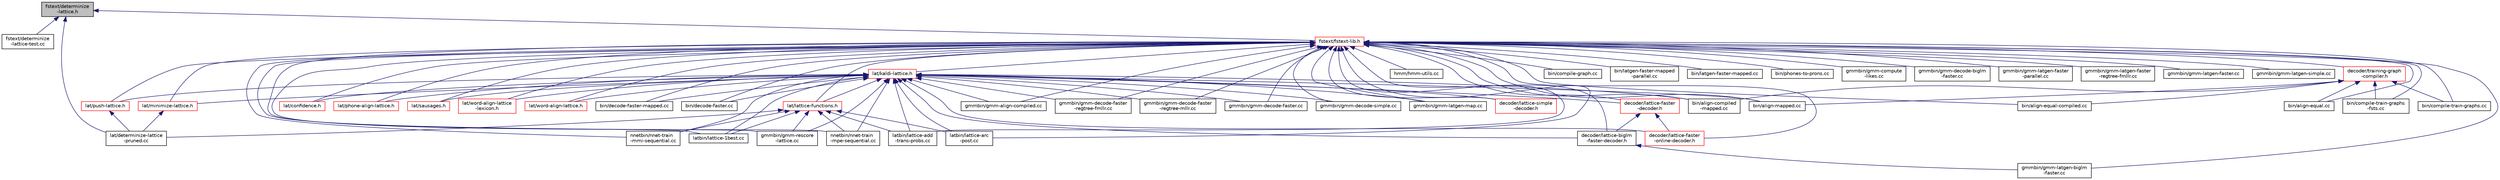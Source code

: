 digraph "fstext/determinize-lattice.h"
{
  edge [fontname="Helvetica",fontsize="10",labelfontname="Helvetica",labelfontsize="10"];
  node [fontname="Helvetica",fontsize="10",shape=record];
  Node33 [label="fstext/determinize\l-lattice.h",height=0.2,width=0.4,color="black", fillcolor="grey75", style="filled", fontcolor="black"];
  Node33 -> Node34 [dir="back",color="midnightblue",fontsize="10",style="solid",fontname="Helvetica"];
  Node34 [label="fstext/determinize\l-lattice-test.cc",height=0.2,width=0.4,color="black", fillcolor="white", style="filled",URL="$determinize-lattice-test_8cc.html"];
  Node33 -> Node35 [dir="back",color="midnightblue",fontsize="10",style="solid",fontname="Helvetica"];
  Node35 [label="fstext/fstext-lib.h",height=0.2,width=0.4,color="red", fillcolor="white", style="filled",URL="$fstext-lib_8h.html"];
  Node35 -> Node36 [dir="back",color="midnightblue",fontsize="10",style="solid",fontname="Helvetica"];
  Node36 [label="lat/kaldi-lattice.h",height=0.2,width=0.4,color="red", fillcolor="white", style="filled",URL="$kaldi-lattice_8h.html"];
  Node36 -> Node93 [dir="back",color="midnightblue",fontsize="10",style="solid",fontname="Helvetica"];
  Node93 [label="decoder/lattice-faster\l-decoder.h",height=0.2,width=0.4,color="red", fillcolor="white", style="filled",URL="$lattice-faster-decoder_8h.html"];
  Node93 -> Node112 [dir="back",color="midnightblue",fontsize="10",style="solid",fontname="Helvetica"];
  Node112 [label="decoder/lattice-biglm\l-faster-decoder.h",height=0.2,width=0.4,color="black", fillcolor="white", style="filled",URL="$lattice-biglm-faster-decoder_8h.html"];
  Node112 -> Node113 [dir="back",color="midnightblue",fontsize="10",style="solid",fontname="Helvetica"];
  Node113 [label="gmmbin/gmm-latgen-biglm\l-faster.cc",height=0.2,width=0.4,color="black", fillcolor="white", style="filled",URL="$gmm-latgen-biglm-faster_8cc.html"];
  Node93 -> Node115 [dir="back",color="midnightblue",fontsize="10",style="solid",fontname="Helvetica"];
  Node115 [label="decoder/lattice-faster\l-online-decoder.h",height=0.2,width=0.4,color="red", fillcolor="white", style="filled",URL="$lattice-faster-online-decoder_8h.html"];
  Node36 -> Node117 [dir="back",color="midnightblue",fontsize="10",style="solid",fontname="Helvetica"];
  Node117 [label="decoder/lattice-simple\l-decoder.h",height=0.2,width=0.4,color="red", fillcolor="white", style="filled",URL="$lattice-simple-decoder_8h.html"];
  Node36 -> Node126 [dir="back",color="midnightblue",fontsize="10",style="solid",fontname="Helvetica"];
  Node126 [label="lat/lattice-functions.h",height=0.2,width=0.4,color="red", fillcolor="white", style="filled",URL="$lattice-functions_8h.html"];
  Node126 -> Node121 [dir="back",color="midnightblue",fontsize="10",style="solid",fontname="Helvetica"];
  Node121 [label="lat/determinize-lattice\l-pruned.cc",height=0.2,width=0.4,color="black", fillcolor="white", style="filled",URL="$determinize-lattice-pruned_8cc.html"];
  Node126 -> Node129 [dir="back",color="midnightblue",fontsize="10",style="solid",fontname="Helvetica"];
  Node129 [label="gmmbin/gmm-rescore\l-lattice.cc",height=0.2,width=0.4,color="black", fillcolor="white", style="filled",URL="$gmm-rescore-lattice_8cc.html"];
  Node126 -> Node90 [dir="back",color="midnightblue",fontsize="10",style="solid",fontname="Helvetica"];
  Node90 [label="nnetbin/nnet-train\l-mmi-sequential.cc",height=0.2,width=0.4,color="black", fillcolor="white", style="filled",URL="$nnet-train-mmi-sequential_8cc.html"];
  Node126 -> Node91 [dir="back",color="midnightblue",fontsize="10",style="solid",fontname="Helvetica"];
  Node91 [label="nnetbin/nnet-train\l-mpe-sequential.cc",height=0.2,width=0.4,color="black", fillcolor="white", style="filled",URL="$nnet-train-mpe-sequential_8cc.html"];
  Node126 -> Node130 [dir="back",color="midnightblue",fontsize="10",style="solid",fontname="Helvetica"];
  Node130 [label="latbin/lattice-1best.cc",height=0.2,width=0.4,color="black", fillcolor="white", style="filled",URL="$lattice-1best_8cc.html"];
  Node126 -> Node71 [dir="back",color="midnightblue",fontsize="10",style="solid",fontname="Helvetica"];
  Node71 [label="latbin/lattice-add\l-trans-probs.cc",height=0.2,width=0.4,color="black", fillcolor="white", style="filled",URL="$lattice-add-trans-probs_8cc.html"];
  Node126 -> Node135 [dir="back",color="midnightblue",fontsize="10",style="solid",fontname="Helvetica"];
  Node135 [label="latbin/lattice-arc\l-post.cc",height=0.2,width=0.4,color="black", fillcolor="white", style="filled",URL="$lattice-arc-post_8cc.html"];
  Node36 -> Node112 [dir="back",color="midnightblue",fontsize="10",style="solid",fontname="Helvetica"];
  Node36 -> Node115 [dir="back",color="midnightblue",fontsize="10",style="solid",fontname="Helvetica"];
  Node36 -> Node181 [dir="back",color="midnightblue",fontsize="10",style="solid",fontname="Helvetica"];
  Node181 [label="lat/confidence.h",height=0.2,width=0.4,color="red", fillcolor="white", style="filled",URL="$confidence_8h.html"];
  Node36 -> Node182 [dir="back",color="midnightblue",fontsize="10",style="solid",fontname="Helvetica"];
  Node182 [label="lat/minimize-lattice.h",height=0.2,width=0.4,color="red", fillcolor="white", style="filled",URL="$minimize-lattice_8h.html"];
  Node182 -> Node121 [dir="back",color="midnightblue",fontsize="10",style="solid",fontname="Helvetica"];
  Node36 -> Node186 [dir="back",color="midnightblue",fontsize="10",style="solid",fontname="Helvetica"];
  Node186 [label="lat/push-lattice.h",height=0.2,width=0.4,color="red", fillcolor="white", style="filled",URL="$push-lattice_8h.html"];
  Node186 -> Node121 [dir="back",color="midnightblue",fontsize="10",style="solid",fontname="Helvetica"];
  Node36 -> Node192 [dir="back",color="midnightblue",fontsize="10",style="solid",fontname="Helvetica"];
  Node192 [label="lat/phone-align-lattice.h",height=0.2,width=0.4,color="red", fillcolor="white", style="filled",URL="$phone-align-lattice_8h.html"];
  Node36 -> Node194 [dir="back",color="midnightblue",fontsize="10",style="solid",fontname="Helvetica"];
  Node194 [label="lat/sausages.h",height=0.2,width=0.4,color="red", fillcolor="white", style="filled",URL="$sausages_8h.html"];
  Node36 -> Node197 [dir="back",color="midnightblue",fontsize="10",style="solid",fontname="Helvetica"];
  Node197 [label="lat/word-align-lattice\l-lexicon.h",height=0.2,width=0.4,color="red", fillcolor="white", style="filled",URL="$word-align-lattice-lexicon_8h.html"];
  Node36 -> Node198 [dir="back",color="midnightblue",fontsize="10",style="solid",fontname="Helvetica"];
  Node198 [label="lat/word-align-lattice.h",height=0.2,width=0.4,color="red", fillcolor="white", style="filled",URL="$word-align-lattice_8h.html"];
  Node36 -> Node55 [dir="back",color="midnightblue",fontsize="10",style="solid",fontname="Helvetica"];
  Node55 [label="bin/align-compiled\l-mapped.cc",height=0.2,width=0.4,color="black", fillcolor="white", style="filled",URL="$align-compiled-mapped_8cc.html"];
  Node36 -> Node95 [dir="back",color="midnightblue",fontsize="10",style="solid",fontname="Helvetica"];
  Node95 [label="bin/align-mapped.cc",height=0.2,width=0.4,color="black", fillcolor="white", style="filled",URL="$align-mapped_8cc.html"];
  Node36 -> Node85 [dir="back",color="midnightblue",fontsize="10",style="solid",fontname="Helvetica"];
  Node85 [label="bin/decode-faster-mapped.cc",height=0.2,width=0.4,color="black", fillcolor="white", style="filled",URL="$decode-faster-mapped_8cc.html"];
  Node36 -> Node86 [dir="back",color="midnightblue",fontsize="10",style="solid",fontname="Helvetica"];
  Node86 [label="bin/decode-faster.cc",height=0.2,width=0.4,color="black", fillcolor="white", style="filled",URL="$decode-faster_8cc.html"];
  Node36 -> Node70 [dir="back",color="midnightblue",fontsize="10",style="solid",fontname="Helvetica"];
  Node70 [label="gmmbin/gmm-align-compiled.cc",height=0.2,width=0.4,color="black", fillcolor="white", style="filled",URL="$gmm-align-compiled_8cc.html"];
  Node36 -> Node87 [dir="back",color="midnightblue",fontsize="10",style="solid",fontname="Helvetica"];
  Node87 [label="gmmbin/gmm-decode-faster\l-regtree-fmllr.cc",height=0.2,width=0.4,color="black", fillcolor="white", style="filled",URL="$gmm-decode-faster-regtree-fmllr_8cc.html"];
  Node36 -> Node88 [dir="back",color="midnightblue",fontsize="10",style="solid",fontname="Helvetica"];
  Node88 [label="gmmbin/gmm-decode-faster\l-regtree-mllr.cc",height=0.2,width=0.4,color="black", fillcolor="white", style="filled",URL="$gmm-decode-faster-regtree-mllr_8cc.html"];
  Node36 -> Node89 [dir="back",color="midnightblue",fontsize="10",style="solid",fontname="Helvetica"];
  Node89 [label="gmmbin/gmm-decode-faster.cc",height=0.2,width=0.4,color="black", fillcolor="white", style="filled",URL="$gmm-decode-faster_8cc.html"];
  Node36 -> Node179 [dir="back",color="midnightblue",fontsize="10",style="solid",fontname="Helvetica"];
  Node179 [label="gmmbin/gmm-decode-simple.cc",height=0.2,width=0.4,color="black", fillcolor="white", style="filled",URL="$gmm-decode-simple_8cc.html"];
  Node36 -> Node102 [dir="back",color="midnightblue",fontsize="10",style="solid",fontname="Helvetica"];
  Node102 [label="gmmbin/gmm-latgen-map.cc",height=0.2,width=0.4,color="black", fillcolor="white", style="filled",URL="$gmm-latgen-map_8cc.html"];
  Node36 -> Node129 [dir="back",color="midnightblue",fontsize="10",style="solid",fontname="Helvetica"];
  Node36 -> Node90 [dir="back",color="midnightblue",fontsize="10",style="solid",fontname="Helvetica"];
  Node36 -> Node91 [dir="back",color="midnightblue",fontsize="10",style="solid",fontname="Helvetica"];
  Node36 -> Node130 [dir="back",color="midnightblue",fontsize="10",style="solid",fontname="Helvetica"];
  Node36 -> Node71 [dir="back",color="midnightblue",fontsize="10",style="solid",fontname="Helvetica"];
  Node36 -> Node135 [dir="back",color="midnightblue",fontsize="10",style="solid",fontname="Helvetica"];
  Node35 -> Node46 [dir="back",color="midnightblue",fontsize="10",style="solid",fontname="Helvetica"];
  Node46 [label="hmm/hmm-utils.cc",height=0.2,width=0.4,color="black", fillcolor="white", style="filled",URL="$hmm-utils_8cc.html"];
  Node35 -> Node93 [dir="back",color="midnightblue",fontsize="10",style="solid",fontname="Helvetica"];
  Node35 -> Node117 [dir="back",color="midnightblue",fontsize="10",style="solid",fontname="Helvetica"];
  Node35 -> Node126 [dir="back",color="midnightblue",fontsize="10",style="solid",fontname="Helvetica"];
  Node35 -> Node112 [dir="back",color="midnightblue",fontsize="10",style="solid",fontname="Helvetica"];
  Node35 -> Node115 [dir="back",color="midnightblue",fontsize="10",style="solid",fontname="Helvetica"];
  Node35 -> Node283 [dir="back",color="midnightblue",fontsize="10",style="solid",fontname="Helvetica"];
  Node283 [label="decoder/training-graph\l-compiler.h",height=0.2,width=0.4,color="red", fillcolor="white", style="filled",URL="$training-graph-compiler_8h.html"];
  Node283 -> Node55 [dir="back",color="midnightblue",fontsize="10",style="solid",fontname="Helvetica"];
  Node283 -> Node284 [dir="back",color="midnightblue",fontsize="10",style="solid",fontname="Helvetica"];
  Node284 [label="bin/align-equal-compiled.cc",height=0.2,width=0.4,color="black", fillcolor="white", style="filled",URL="$align-equal-compiled_8cc.html"];
  Node283 -> Node285 [dir="back",color="midnightblue",fontsize="10",style="solid",fontname="Helvetica"];
  Node285 [label="bin/align-equal.cc",height=0.2,width=0.4,color="black", fillcolor="white", style="filled",URL="$align-equal_8cc.html"];
  Node283 -> Node95 [dir="back",color="midnightblue",fontsize="10",style="solid",fontname="Helvetica"];
  Node283 -> Node286 [dir="back",color="midnightblue",fontsize="10",style="solid",fontname="Helvetica"];
  Node286 [label="bin/compile-train-graphs\l-fsts.cc",height=0.2,width=0.4,color="black", fillcolor="white", style="filled",URL="$compile-train-graphs-fsts_8cc.html"];
  Node283 -> Node287 [dir="back",color="midnightblue",fontsize="10",style="solid",fontname="Helvetica"];
  Node287 [label="bin/compile-train-graphs.cc",height=0.2,width=0.4,color="black", fillcolor="white", style="filled",URL="$compile-train-graphs_8cc.html"];
  Node35 -> Node181 [dir="back",color="midnightblue",fontsize="10",style="solid",fontname="Helvetica"];
  Node35 -> Node182 [dir="back",color="midnightblue",fontsize="10",style="solid",fontname="Helvetica"];
  Node35 -> Node186 [dir="back",color="midnightblue",fontsize="10",style="solid",fontname="Helvetica"];
  Node35 -> Node192 [dir="back",color="midnightblue",fontsize="10",style="solid",fontname="Helvetica"];
  Node35 -> Node194 [dir="back",color="midnightblue",fontsize="10",style="solid",fontname="Helvetica"];
  Node35 -> Node197 [dir="back",color="midnightblue",fontsize="10",style="solid",fontname="Helvetica"];
  Node35 -> Node198 [dir="back",color="midnightblue",fontsize="10",style="solid",fontname="Helvetica"];
  Node35 -> Node55 [dir="back",color="midnightblue",fontsize="10",style="solid",fontname="Helvetica"];
  Node35 -> Node284 [dir="back",color="midnightblue",fontsize="10",style="solid",fontname="Helvetica"];
  Node35 -> Node285 [dir="back",color="midnightblue",fontsize="10",style="solid",fontname="Helvetica"];
  Node35 -> Node95 [dir="back",color="midnightblue",fontsize="10",style="solid",fontname="Helvetica"];
  Node35 -> Node57 [dir="back",color="midnightblue",fontsize="10",style="solid",fontname="Helvetica"];
  Node57 [label="bin/compile-graph.cc",height=0.2,width=0.4,color="black", fillcolor="white", style="filled",URL="$compile-graph_8cc.html"];
  Node35 -> Node286 [dir="back",color="midnightblue",fontsize="10",style="solid",fontname="Helvetica"];
  Node35 -> Node287 [dir="back",color="midnightblue",fontsize="10",style="solid",fontname="Helvetica"];
  Node35 -> Node85 [dir="back",color="midnightblue",fontsize="10",style="solid",fontname="Helvetica"];
  Node35 -> Node86 [dir="back",color="midnightblue",fontsize="10",style="solid",fontname="Helvetica"];
  Node35 -> Node96 [dir="back",color="midnightblue",fontsize="10",style="solid",fontname="Helvetica"];
  Node96 [label="bin/latgen-faster-mapped\l-parallel.cc",height=0.2,width=0.4,color="black", fillcolor="white", style="filled",URL="$latgen-faster-mapped-parallel_8cc.html"];
  Node35 -> Node97 [dir="back",color="midnightblue",fontsize="10",style="solid",fontname="Helvetica"];
  Node97 [label="bin/latgen-faster-mapped.cc",height=0.2,width=0.4,color="black", fillcolor="white", style="filled",URL="$latgen-faster-mapped_8cc.html"];
  Node35 -> Node64 [dir="back",color="midnightblue",fontsize="10",style="solid",fontname="Helvetica"];
  Node64 [label="bin/phones-to-prons.cc",height=0.2,width=0.4,color="black", fillcolor="white", style="filled",URL="$phones-to-prons_8cc.html"];
  Node35 -> Node70 [dir="back",color="midnightblue",fontsize="10",style="solid",fontname="Helvetica"];
  Node35 -> Node288 [dir="back",color="midnightblue",fontsize="10",style="solid",fontname="Helvetica"];
  Node288 [label="gmmbin/gmm-compute\l-likes.cc",height=0.2,width=0.4,color="black", fillcolor="white", style="filled",URL="$gmm-compute-likes_8cc.html"];
  Node35 -> Node81 [dir="back",color="midnightblue",fontsize="10",style="solid",fontname="Helvetica"];
  Node81 [label="gmmbin/gmm-decode-biglm\l-faster.cc",height=0.2,width=0.4,color="black", fillcolor="white", style="filled",URL="$gmm-decode-biglm-faster_8cc.html"];
  Node35 -> Node87 [dir="back",color="midnightblue",fontsize="10",style="solid",fontname="Helvetica"];
  Node35 -> Node88 [dir="back",color="midnightblue",fontsize="10",style="solid",fontname="Helvetica"];
  Node35 -> Node89 [dir="back",color="midnightblue",fontsize="10",style="solid",fontname="Helvetica"];
  Node35 -> Node179 [dir="back",color="midnightblue",fontsize="10",style="solid",fontname="Helvetica"];
  Node35 -> Node113 [dir="back",color="midnightblue",fontsize="10",style="solid",fontname="Helvetica"];
  Node35 -> Node99 [dir="back",color="midnightblue",fontsize="10",style="solid",fontname="Helvetica"];
  Node99 [label="gmmbin/gmm-latgen-faster\l-parallel.cc",height=0.2,width=0.4,color="black", fillcolor="white", style="filled",URL="$gmm-latgen-faster-parallel_8cc.html"];
  Node35 -> Node100 [dir="back",color="midnightblue",fontsize="10",style="solid",fontname="Helvetica"];
  Node100 [label="gmmbin/gmm-latgen-faster\l-regtree-fmllr.cc",height=0.2,width=0.4,color="black", fillcolor="white", style="filled",URL="$gmm-latgen-faster-regtree-fmllr_8cc.html"];
  Node35 -> Node101 [dir="back",color="midnightblue",fontsize="10",style="solid",fontname="Helvetica"];
  Node101 [label="gmmbin/gmm-latgen-faster.cc",height=0.2,width=0.4,color="black", fillcolor="white", style="filled",URL="$gmm-latgen-faster_8cc.html"];
  Node35 -> Node102 [dir="back",color="midnightblue",fontsize="10",style="solid",fontname="Helvetica"];
  Node35 -> Node103 [dir="back",color="midnightblue",fontsize="10",style="solid",fontname="Helvetica"];
  Node103 [label="gmmbin/gmm-latgen-simple.cc",height=0.2,width=0.4,color="black", fillcolor="white", style="filled",URL="$gmm-latgen-simple_8cc.html"];
  Node35 -> Node129 [dir="back",color="midnightblue",fontsize="10",style="solid",fontname="Helvetica"];
  Node35 -> Node90 [dir="back",color="midnightblue",fontsize="10",style="solid",fontname="Helvetica"];
  Node35 -> Node91 [dir="back",color="midnightblue",fontsize="10",style="solid",fontname="Helvetica"];
  Node35 -> Node130 [dir="back",color="midnightblue",fontsize="10",style="solid",fontname="Helvetica"];
  Node35 -> Node71 [dir="back",color="midnightblue",fontsize="10",style="solid",fontname="Helvetica"];
  Node35 -> Node135 [dir="back",color="midnightblue",fontsize="10",style="solid",fontname="Helvetica"];
  Node33 -> Node121 [dir="back",color="midnightblue",fontsize="10",style="solid",fontname="Helvetica"];
}
